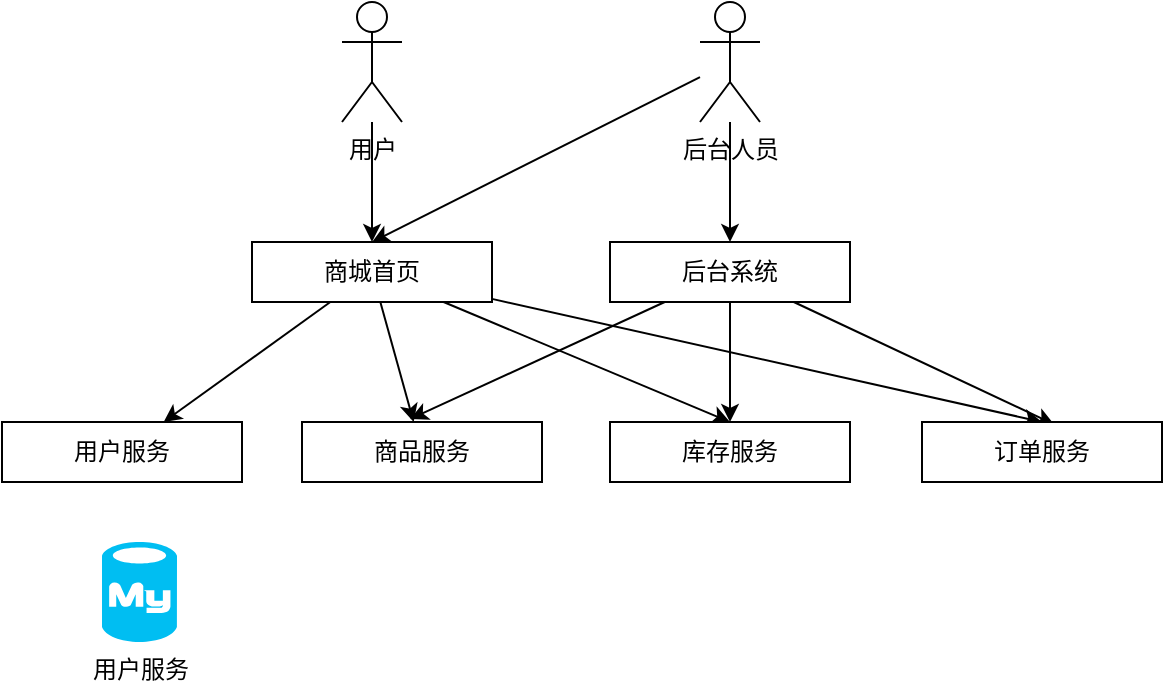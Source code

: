 <mxfile version="14.8.1" type="github">
  <diagram id="wqai5OO_GHD3gkw0xoKo" name="第 1 页">
    <mxGraphModel dx="1252" dy="577" grid="1" gridSize="10" guides="1" tooltips="1" connect="1" arrows="1" fold="1" page="1" pageScale="1" pageWidth="827" pageHeight="1169" math="0" shadow="0">
      <root>
        <mxCell id="0" />
        <mxCell id="1" parent="0" />
        <mxCell id="X0NTeLyTnEgscOcAS5K3-22" style="edgeStyle=none;rounded=0;orthogonalLoop=1;jettySize=auto;html=1;" edge="1" parent="1" source="X0NTeLyTnEgscOcAS5K3-1" target="X0NTeLyTnEgscOcAS5K3-11">
          <mxGeometry relative="1" as="geometry" />
        </mxCell>
        <mxCell id="X0NTeLyTnEgscOcAS5K3-25" value="" style="edgeStyle=none;rounded=0;orthogonalLoop=1;jettySize=auto;html=1;" edge="1" parent="1" source="X0NTeLyTnEgscOcAS5K3-1" target="X0NTeLyTnEgscOcAS5K3-14">
          <mxGeometry relative="1" as="geometry" />
        </mxCell>
        <mxCell id="X0NTeLyTnEgscOcAS5K3-26" style="edgeStyle=none;rounded=0;orthogonalLoop=1;jettySize=auto;html=1;entryX=0.5;entryY=0;entryDx=0;entryDy=0;" edge="1" parent="1" source="X0NTeLyTnEgscOcAS5K3-1" target="X0NTeLyTnEgscOcAS5K3-12">
          <mxGeometry relative="1" as="geometry" />
        </mxCell>
        <mxCell id="X0NTeLyTnEgscOcAS5K3-28" style="edgeStyle=none;rounded=0;orthogonalLoop=1;jettySize=auto;html=1;entryX=0.5;entryY=0;entryDx=0;entryDy=0;" edge="1" parent="1" source="X0NTeLyTnEgscOcAS5K3-1" target="X0NTeLyTnEgscOcAS5K3-13">
          <mxGeometry relative="1" as="geometry">
            <mxPoint x="590.0" y="290.0" as="targetPoint" />
          </mxGeometry>
        </mxCell>
        <mxCell id="X0NTeLyTnEgscOcAS5K3-1" value="商城首页" style="rounded=0;whiteSpace=wrap;html=1;" vertex="1" parent="1">
          <mxGeometry x="195" y="220" width="120" height="30" as="geometry" />
        </mxCell>
        <mxCell id="X0NTeLyTnEgscOcAS5K3-23" style="edgeStyle=none;rounded=0;orthogonalLoop=1;jettySize=auto;html=1;entryX=0.451;entryY=-0.05;entryDx=0;entryDy=0;entryPerimeter=0;" edge="1" parent="1" source="X0NTeLyTnEgscOcAS5K3-2" target="X0NTeLyTnEgscOcAS5K3-11">
          <mxGeometry relative="1" as="geometry">
            <mxPoint x="260" y="290.0" as="targetPoint" />
          </mxGeometry>
        </mxCell>
        <mxCell id="X0NTeLyTnEgscOcAS5K3-24" style="edgeStyle=none;rounded=0;orthogonalLoop=1;jettySize=auto;html=1;" edge="1" parent="1" source="X0NTeLyTnEgscOcAS5K3-2" target="X0NTeLyTnEgscOcAS5K3-12">
          <mxGeometry relative="1" as="geometry" />
        </mxCell>
        <mxCell id="X0NTeLyTnEgscOcAS5K3-27" style="edgeStyle=none;rounded=0;orthogonalLoop=1;jettySize=auto;html=1;entryX=0.55;entryY=0.039;entryDx=0;entryDy=0;entryPerimeter=0;" edge="1" parent="1" source="X0NTeLyTnEgscOcAS5K3-2" target="X0NTeLyTnEgscOcAS5K3-13">
          <mxGeometry relative="1" as="geometry" />
        </mxCell>
        <mxCell id="X0NTeLyTnEgscOcAS5K3-2" value="后台系统" style="rounded=0;whiteSpace=wrap;html=1;" vertex="1" parent="1">
          <mxGeometry x="374" y="220" width="120" height="30" as="geometry" />
        </mxCell>
        <mxCell id="X0NTeLyTnEgscOcAS5K3-5" style="edgeStyle=orthogonalEdgeStyle;rounded=0;orthogonalLoop=1;jettySize=auto;html=1;" edge="1" parent="1" source="X0NTeLyTnEgscOcAS5K3-3" target="X0NTeLyTnEgscOcAS5K3-2">
          <mxGeometry relative="1" as="geometry" />
        </mxCell>
        <mxCell id="X0NTeLyTnEgscOcAS5K3-7" style="rounded=0;orthogonalLoop=1;jettySize=auto;html=1;entryX=0.5;entryY=0;entryDx=0;entryDy=0;" edge="1" parent="1" source="X0NTeLyTnEgscOcAS5K3-3" target="X0NTeLyTnEgscOcAS5K3-1">
          <mxGeometry relative="1" as="geometry" />
        </mxCell>
        <mxCell id="X0NTeLyTnEgscOcAS5K3-3" value="后台人员" style="shape=umlActor;verticalLabelPosition=bottom;verticalAlign=top;html=1;outlineConnect=0;" vertex="1" parent="1">
          <mxGeometry x="419" y="100" width="30" height="60" as="geometry" />
        </mxCell>
        <mxCell id="X0NTeLyTnEgscOcAS5K3-6" style="edgeStyle=orthogonalEdgeStyle;rounded=0;orthogonalLoop=1;jettySize=auto;html=1;" edge="1" parent="1" source="X0NTeLyTnEgscOcAS5K3-4" target="X0NTeLyTnEgscOcAS5K3-1">
          <mxGeometry relative="1" as="geometry" />
        </mxCell>
        <mxCell id="X0NTeLyTnEgscOcAS5K3-4" value="用户" style="shape=umlActor;verticalLabelPosition=bottom;verticalAlign=top;html=1;outlineConnect=0;" vertex="1" parent="1">
          <mxGeometry x="240" y="100" width="30" height="60" as="geometry" />
        </mxCell>
        <mxCell id="X0NTeLyTnEgscOcAS5K3-17" value="用户服务" style="verticalLabelPosition=bottom;html=1;verticalAlign=top;align=center;strokeColor=none;fillColor=#00BEF2;shape=mxgraph.azure.mysql_database;" vertex="1" parent="1">
          <mxGeometry x="120" y="370" width="37.5" height="50" as="geometry" />
        </mxCell>
        <mxCell id="X0NTeLyTnEgscOcAS5K3-11" value="商品服务" style="rounded=0;whiteSpace=wrap;html=1;verticalAlign=middle;" vertex="1" parent="1">
          <mxGeometry x="220" y="310" width="120" height="30" as="geometry" />
        </mxCell>
        <mxCell id="X0NTeLyTnEgscOcAS5K3-14" value="用户服务" style="rounded=0;whiteSpace=wrap;html=1;verticalAlign=middle;" vertex="1" parent="1">
          <mxGeometry x="70" y="310" width="120" height="30" as="geometry" />
        </mxCell>
        <mxCell id="X0NTeLyTnEgscOcAS5K3-12" value="库存服务" style="rounded=0;whiteSpace=wrap;html=1;verticalAlign=middle;" vertex="1" parent="1">
          <mxGeometry x="374" y="310" width="120" height="30" as="geometry" />
        </mxCell>
        <mxCell id="X0NTeLyTnEgscOcAS5K3-13" value="订单服务" style="rounded=0;whiteSpace=wrap;html=1;verticalAlign=middle;" vertex="1" parent="1">
          <mxGeometry x="530" y="310" width="120" height="30" as="geometry" />
        </mxCell>
      </root>
    </mxGraphModel>
  </diagram>
</mxfile>
